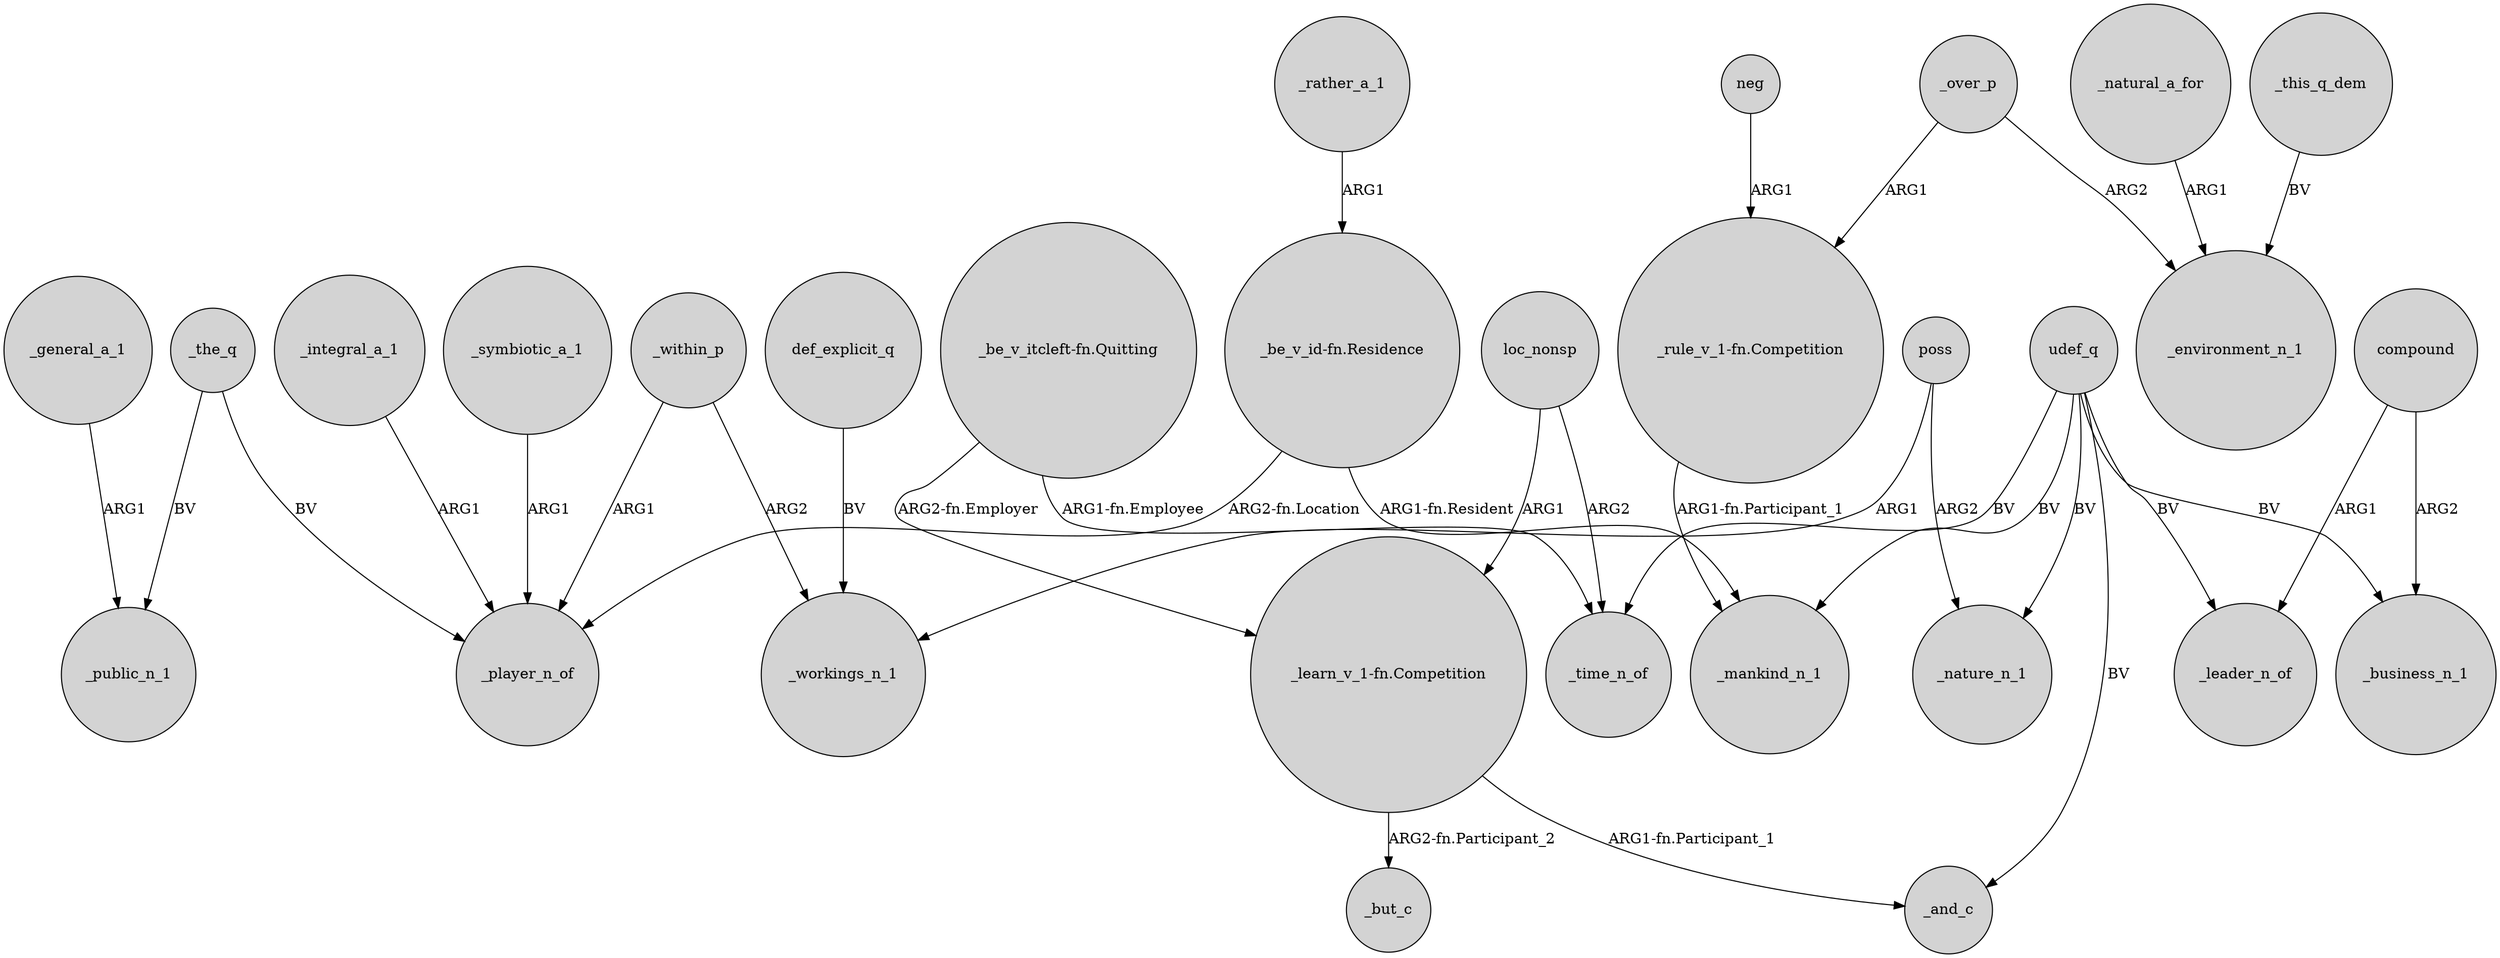 digraph {
	node [shape=circle style=filled]
	_general_a_1 -> _public_n_1 [label=ARG1]
	"_learn_v_1-fn.Competition" -> _and_c [label="ARG1-fn.Participant_1"]
	_within_p -> _workings_n_1 [label=ARG2]
	loc_nonsp -> "_learn_v_1-fn.Competition" [label=ARG1]
	"_be_v_itcleft-fn.Quitting" -> _time_n_of [label="ARG1-fn.Employee"]
	udef_q -> _time_n_of [label=BV]
	"_rule_v_1-fn.Competition" -> _mankind_n_1 [label="ARG1-fn.Participant_1"]
	udef_q -> _nature_n_1 [label=BV]
	"_learn_v_1-fn.Competition" -> _but_c [label="ARG2-fn.Participant_2"]
	_natural_a_for -> _environment_n_1 [label=ARG1]
	_the_q -> _player_n_of [label=BV]
	neg -> "_rule_v_1-fn.Competition" [label=ARG1]
	_within_p -> _player_n_of [label=ARG1]
	def_explicit_q -> _workings_n_1 [label=BV]
	_over_p -> "_rule_v_1-fn.Competition" [label=ARG1]
	poss -> _workings_n_1 [label=ARG1]
	udef_q -> _and_c [label=BV]
	udef_q -> _business_n_1 [label=BV]
	_symbiotic_a_1 -> _player_n_of [label=ARG1]
	_this_q_dem -> _environment_n_1 [label=BV]
	_the_q -> _public_n_1 [label=BV]
	udef_q -> _leader_n_of [label=BV]
	"_be_v_id-fn.Residence" -> _mankind_n_1 [label="ARG1-fn.Resident"]
	compound -> _business_n_1 [label=ARG2]
	_rather_a_1 -> "_be_v_id-fn.Residence" [label=ARG1]
	_over_p -> _environment_n_1 [label=ARG2]
	udef_q -> _mankind_n_1 [label=BV]
	loc_nonsp -> _time_n_of [label=ARG2]
	poss -> _nature_n_1 [label=ARG2]
	compound -> _leader_n_of [label=ARG1]
	"_be_v_itcleft-fn.Quitting" -> "_learn_v_1-fn.Competition" [label="ARG2-fn.Employer"]
	"_be_v_id-fn.Residence" -> _player_n_of [label="ARG2-fn.Location"]
	_integral_a_1 -> _player_n_of [label=ARG1]
}
